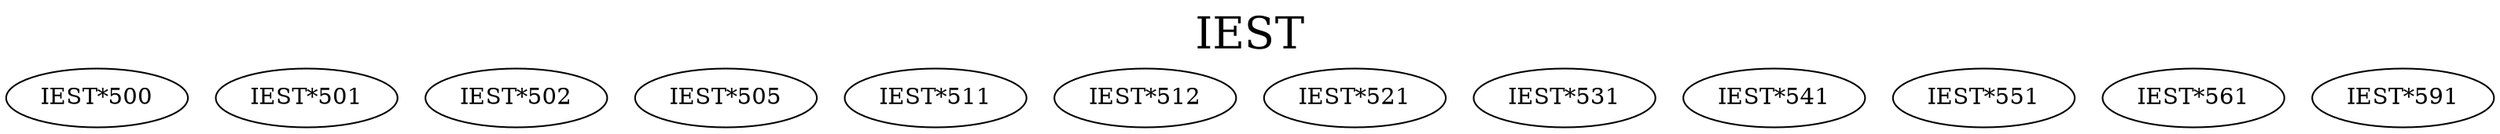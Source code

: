 digraph IEST {
labelloc = "t";
label = "IEST"
fontsize = 27;
"IEST*500"
"IEST*501"
"IEST*502"
"IEST*505"
"IEST*511"
"IEST*512"
"IEST*521"
"IEST*531"
"IEST*541"
"IEST*551"
"IEST*561"
"IEST*591"
}
